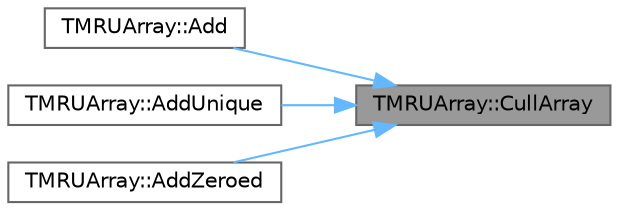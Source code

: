 digraph "TMRUArray::CullArray"
{
 // INTERACTIVE_SVG=YES
 // LATEX_PDF_SIZE
  bgcolor="transparent";
  edge [fontname=Helvetica,fontsize=10,labelfontname=Helvetica,labelfontsize=10];
  node [fontname=Helvetica,fontsize=10,shape=box,height=0.2,width=0.4];
  rankdir="RL";
  Node1 [id="Node000001",label="TMRUArray::CullArray",height=0.2,width=0.4,color="gray40", fillcolor="grey60", style="filled", fontcolor="black",tooltip="Makes sure that the array never gets beyond MaxItems in size."];
  Node1 -> Node2 [id="edge1_Node000001_Node000002",dir="back",color="steelblue1",style="solid",tooltip=" "];
  Node2 [id="Node000002",label="TMRUArray::Add",height=0.2,width=0.4,color="grey40", fillcolor="white", style="filled",URL="$d3/dd6/classTMRUArray.html#adad30fc972faaea7a671aae8e06bc732",tooltip="Adds item to the array."];
  Node1 -> Node3 [id="edge2_Node000001_Node000003",dir="back",color="steelblue1",style="solid",tooltip=" "];
  Node3 [id="Node000003",label="TMRUArray::AddUnique",height=0.2,width=0.4,color="grey40", fillcolor="white", style="filled",URL="$d3/dd6/classTMRUArray.html#a5da99f7a6d02da23f11fe4c7fa7fa5b5",tooltip="Adds unique item to the array."];
  Node1 -> Node4 [id="edge3_Node000001_Node000004",dir="back",color="steelblue1",style="solid",tooltip=" "];
  Node4 [id="Node000004",label="TMRUArray::AddZeroed",height=0.2,width=0.4,color="grey40", fillcolor="white", style="filled",URL="$d3/dd6/classTMRUArray.html#ac5d6b63a42201a4d205acdd499f8df20",tooltip="Adds a number of zeroed elements to the array."];
}
